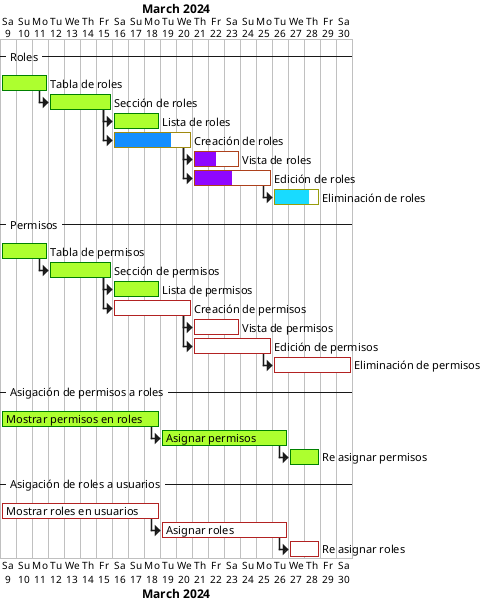 @startgantt "March_2024"

project starts the 2024/03/09

<style>
ganttDiagram {
    task {
        BackGroundColor GreenYellow
        LineColor Green
        unstarted {
            BackGroundColor Fuchsia
            LineColor FireBrick
        }
    }
}
</style>

-- Roles --
[Tabla de roles] as [table_role] requires 3 days
[Sección de roles] as [role] requires 4 days

[role] starts at [table_role]'s end

[Lista de roles] as [list_role] requires 3 days
[Creación de roles] as [create_role] requires 5 days
[Vista de roles] as [view_role] requires 3 days
[Edición de roles] as [edit_role] requires 5 days
[Eliminación de roles] as [delete_role] requires 3 days

[list_role] starts at [role]'s end
[create_role] starts at [role]'s end
[view_role] starts at [create_role]'s end
[edit_role] starts at [create_role]'s end
[delete_role] starts at [edit_role]'s end

[role] is 100% complete
[table_role] is 100% complete
[list_role] is 100% complete
[create_role] is 75% complete
[view_role] is 50% complete
[edit_role] is 50% complete
[delete_role] is 80% complete

-- Permisos --
[Tabla de permisos] as [table_permission] requires 3 days
[Sección de permisos] as [permission] requires 4 days

[permission] starts at [table_permission]'s end

[Lista de permisos] as [list_permission] requires 3 days
[Creación de permisos] as [create_permission] requires 5 days
[Vista de permisos] as [view_permission] requires 3 days
[Edición de permisos] as [edit_permission] requires 5 days
[Eliminación de permisos] as [delete_permission] requires 5 days

[list_permission] starts at [permission]'s end
[create_permission] starts at [permission]'s end
[view_permission] starts at [create_permission]'s end
[edit_permission] starts at [create_permission]'s end
[delete_permission] starts at [edit_permission]'s end

[permission] is 100% complete
[table_permission] is 100% complete
[list_permission] is 100% complete
[create_permission] is 0% complete
[view_permission] is 0% complete
[edit_permission] is 0% complete
[delete_permission] is 0% complete

-- Asigación de permisos a roles --
[Mostrar permisos en roles] as [show_permission_role] requires 10 days
[Asignar permisos] as [assign_permission_role] requires 8 days
[Re asignar permisos] as [re_assign_permission_role] requires 2 days

[assign_permission_role] starts at [show_permission_role]'s end
[re_assign_permission_role] starts at [assign_permission_role]'s end

[show_permission_role] is 100% complete
[assign_permission_role] is 100% complete
[re_assign_permission_role] is 100% complete

-- Asigación de roles a usuarios --
[Mostrar roles en usuarios] as [show_role_user] requires 10 days
[Asignar roles] as [assign_role_user] requires 8 days
[Re asignar roles] as [re_assign_role_user] requires 2 days

[assign_role_user] starts at [show_role_user]'s end
[re_assign_role_user] starts at [assign_role_user]'s end

[show_role_user] is 0% complete
[assign_role_user] is 0% complete
[re_assign_role_user] is 0% complete

@endgantt
